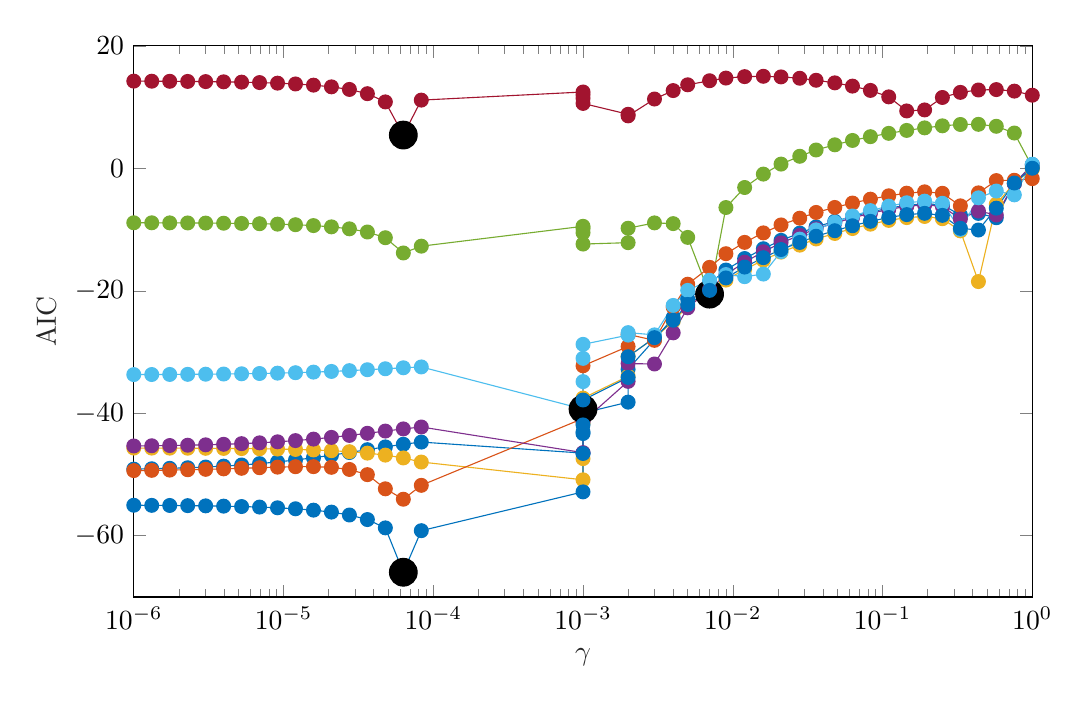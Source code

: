 % This file was created by matlab2tikz.
%
\definecolor{mycolor1}{rgb}{0.0,0.447,0.741}%
\definecolor{mycolor2}{rgb}{0.929,0.694,0.125}%
\definecolor{mycolor3}{rgb}{0.466,0.674,0.188}%
\definecolor{mycolor4}{rgb}{0.635,0.078,0.184}%
\definecolor{mycolor5}{rgb}{0.85,0.325,0.098}%
\definecolor{mycolor6}{rgb}{0.494,0.184,0.556}%
\definecolor{mycolor7}{rgb}{0.301,0.745,0.933}%
%
\begin{tikzpicture}

\begin{axis}[%
width=11.411cm,
height=7cm,
at={(0cm,0cm)},
scale only axis,
xmode=log,
xmin=1e-06,
xmax=1,
xminorticks=true,
xlabel style={font=\color{white!15!black}},
xlabel={$\gamma$},
ymin=-70,
ymax=20,
ylabel style={font=\color{white!15!black}},
ylabel={AIC},
axis background/.style={fill=white}
]
\addplot [color=mycolor1, mark size=2.5pt, mark=*, mark options={solid, fill=mycolor1, mycolor1}, forget plot]
  table[row sep=crcr]{%
1e-06	-49.117\\
1.318e-06	-49.061\\
1.738e-06	-48.989\\
2.291e-06	-48.896\\
3.02e-06	-48.778\\
3.981e-06	-48.629\\
5.248e-06	-48.445\\
6.918e-06	-48.22\\
9.12e-06	-47.949\\
1.202e-05	-47.63\\
1.585e-05	-47.264\\
2.089e-05	-46.854\\
2.754e-05	-46.41\\
3.631e-05	-45.947\\
4.786e-05	-45.487\\
6.31e-05	-45.06\\
8.318e-05	-44.704\\
0.0	-44.468\\
0.0	-44.418\\
0.0	-44.656\\
0.0	-45.384\\
0.0	-47.219\\
0.0	-56.598\\
0.001	-46.507\\
0.001	-43.31\\
0.001	-43.045\\
0.001	-39.959\\
0.002	-38.185\\
0.002	-32.805\\
0.003	-27.98\\
0.004	-24.365\\
0.005	-21.361\\
0.007	-18.801\\
0.009	-16.608\\
0.012	-14.734\\
0.016	-13.133\\
0.021	-11.764\\
0.028	-10.587\\
0.036	-9.563\\
0.048	-8.661\\
0.063	-7.856\\
0.083	-7.138\\
0.11	-6.517\\
0.145	-6.031\\
0.191	-5.772\\
0.251	-5.977\\
0.331	-7.634\\
0.437	-7.369\\
0.575	-8.071\\
0.759	-2.497\\
1	0.604\\
};
\addplot [color=black, draw=none, mark size=5.0pt, mark=*, mark options={solid, fill=black, black}, forget plot]
  table[row sep=crcr]{%
0.0	-56.598\\
};
\addplot [color=mycolor2, mark size=2.5pt, mark=*, mark options={solid, fill=mycolor2, mycolor2}, forget plot]
  table[row sep=crcr]{%
1e-06	-45.683\\
1.318e-06	-45.689\\
1.738e-06	-45.697\\
2.291e-06	-45.707\\
3.02e-06	-45.721\\
3.981e-06	-45.74\\
5.248e-06	-45.765\\
6.918e-06	-45.799\\
9.12e-06	-45.844\\
1.202e-05	-45.907\\
1.585e-05	-45.992\\
2.089e-05	-46.111\\
2.754e-05	-46.275\\
3.631e-05	-46.506\\
4.786e-05	-46.831\\
6.31e-05	-47.295\\
8.318e-05	-47.965\\
0.0	-48.961\\
0.0	-50.537\\
0.0	-53.492\\
0.0	-60.578\\
0.0	-54.513\\
0.0	-57.452\\
0.001	-50.863\\
0.001	-47.4\\
0.001	-41.641\\
0.001	-37.528\\
0.002	-33.959\\
0.002	-30.711\\
0.003	-27.72\\
0.004	-24.974\\
0.005	-22.476\\
0.007	-20.234\\
0.009	-18.249\\
0.012	-16.51\\
0.016	-14.998\\
0.021	-13.687\\
0.028	-12.545\\
0.036	-11.539\\
0.048	-10.643\\
0.063	-9.839\\
0.083	-9.122\\
0.11	-8.509\\
0.145	-8.051\\
0.191	-7.863\\
0.251	-8.231\\
0.331	-10.215\\
0.437	-18.497\\
0.575	-5.861\\
0.759	-2.388\\
1	-0.16\\
};
\addplot [color=black, draw=none, mark size=5.0pt, mark=*, mark options={solid, fill=black, black}, forget plot]
  table[row sep=crcr]{%
0.0	-60.578\\
};
\addplot [color=mycolor3, mark size=2.5pt, mark=*, mark options={solid, fill=mycolor3, mycolor3}, forget plot]
  table[row sep=crcr]{%
1e-06	-8.895\\
1.318e-06	-8.902\\
1.738e-06	-8.912\\
2.291e-06	-8.925\\
3.02e-06	-8.943\\
3.981e-06	-8.968\\
5.248e-06	-9.002\\
6.918e-06	-9.05\\
9.12e-06	-9.117\\
1.202e-05	-9.213\\
1.585e-05	-9.354\\
2.089e-05	-9.563\\
2.754e-05	-9.884\\
3.631e-05	-10.402\\
4.786e-05	-11.337\\
6.31e-05	-13.826\\
8.318e-05	-12.716\\
0.0	-10.815\\
0.0	-9.944\\
0.0	-9.473\\
0.0	-9.246\\
0.0	-9.191\\
0.0	-9.27\\
0.001	-9.472\\
0.001	-9.834\\
0.001	-10.523\\
0.001	-12.372\\
0.002	-12.143\\
0.002	-9.784\\
0.003	-8.914\\
0.004	-9.034\\
0.005	-11.283\\
0.007	-20.55\\
0.009	-6.405\\
0.012	-3.136\\
0.016	-0.948\\
0.021	0.687\\
0.028	1.963\\
0.036	2.989\\
0.048	3.834\\
0.063	4.547\\
0.083	5.162\\
0.11	5.704\\
0.145	6.183\\
0.191	6.599\\
0.251	6.935\\
0.331	7.153\\
0.437	7.179\\
0.575	6.86\\
0.759	5.757\\
1	0.236\\
};
\addplot [color=black, draw=none, mark size=5.0pt, mark=*, mark options={solid, fill=black, black}, forget plot]
  table[row sep=crcr]{%
0.007	-20.55\\
};
\addplot [color=mycolor4, mark size=2.5pt, mark=*, mark options={solid, fill=mycolor4, mycolor4}, forget plot]
  table[row sep=crcr]{%
1e-06	14.232\\
1.318e-06	14.22\\
1.738e-06	14.205\\
2.291e-06	14.184\\
3.02e-06	14.156\\
3.981e-06	14.119\\
5.248e-06	14.068\\
6.918e-06	13.999\\
9.12e-06	13.903\\
1.202e-05	13.769\\
1.585e-05	13.578\\
2.089e-05	13.298\\
2.754e-05	12.875\\
3.631e-05	12.184\\
4.786e-05	10.841\\
6.31e-05	5.427\\
8.318e-05	11.133\\
0.0	12.369\\
0.0	12.969\\
0.0	13.236\\
0.0	13.271\\
0.0	13.127\\
0.0	12.846\\
0.001	12.461\\
0.001	11.99\\
0.001	11.414\\
0.001	10.593\\
0.002	8.821\\
0.002	8.563\\
0.003	11.311\\
0.004	12.691\\
0.005	13.633\\
0.007	14.297\\
0.009	14.732\\
0.012	14.966\\
0.016	15.022\\
0.021	14.925\\
0.028	14.702\\
0.036	14.373\\
0.048	13.95\\
0.063	13.418\\
0.083	12.717\\
0.11	11.663\\
0.145	9.366\\
0.191	9.53\\
0.251	11.562\\
0.331	12.399\\
0.437	12.786\\
0.575	12.853\\
0.759	12.6\\
1	11.932\\
};
\addplot [color=black, draw=none, mark size=5.0pt, mark=*, mark options={solid, fill=black, black}, forget plot]
  table[row sep=crcr]{%
6.31e-05	5.427\\
};
\addplot [color=mycolor5, mark size=2.5pt, mark=*, mark options={solid, fill=mycolor5, mycolor5}, forget plot]
  table[row sep=crcr]{%
1e-06	-49.359\\
1.318e-06	-49.323\\
1.738e-06	-49.279\\
2.291e-06	-49.223\\
3.02e-06	-49.156\\
3.981e-06	-49.076\\
5.248e-06	-48.986\\
6.918e-06	-48.89\\
9.12e-06	-48.797\\
1.202e-05	-48.728\\
1.585e-05	-48.718\\
2.089e-05	-48.827\\
2.754e-05	-49.174\\
3.631e-05	-50.022\\
4.786e-05	-52.335\\
6.31e-05	-54.037\\
8.318e-05	-51.767\\
0.0	-48.144\\
0.0	-46.693\\
0.0	-46.627\\
0.0	-48.761\\
0.0	-61.576\\
0.0	-45.884\\
0.001	-40.848\\
0.001	-38.487\\
0.001	-38.503\\
0.001	-32.25\\
0.002	-29.088\\
0.002	-27.123\\
0.003	-28.094\\
0.004	-22.672\\
0.005	-18.929\\
0.007	-16.175\\
0.009	-13.945\\
0.012	-12.095\\
0.016	-10.547\\
0.021	-9.248\\
0.028	-8.149\\
0.036	-7.209\\
0.048	-6.394\\
0.063	-5.675\\
0.083	-5.04\\
0.11	-4.492\\
0.145	-4.063\\
0.191	-3.843\\
0.251	-4.081\\
0.331	-6.131\\
0.437	-4.011\\
0.575	-2.006\\
0.759	-1.953\\
1	-1.688\\
};
\addplot [color=black, draw=none, mark size=5.0pt, mark=*, mark options={solid, fill=black, black}, forget plot]
  table[row sep=crcr]{%
0.0	-61.576\\
};
\addplot [color=mycolor6, mark size=2.5pt, mark=*, mark options={solid, fill=mycolor6, mycolor6}, forget plot]
  table[row sep=crcr]{%
1e-06	-45.336\\
1.318e-06	-45.306\\
1.738e-06	-45.267\\
2.291e-06	-45.217\\
3.02e-06	-45.151\\
3.981e-06	-45.068\\
5.248e-06	-44.962\\
6.918e-06	-44.828\\
9.12e-06	-44.663\\
1.202e-05	-44.461\\
1.585e-05	-44.22\\
2.089e-05	-43.938\\
2.754e-05	-43.62\\
3.631e-05	-43.271\\
4.786e-05	-42.908\\
6.31e-05	-42.554\\
8.318e-05	-42.241\\
0.0	-42.013\\
0.0	-41.933\\
0.0	-42.092\\
0.0	-42.665\\
0.0	-44.148\\
0.0	-51.313\\
0.001	-46.431\\
0.001	-41.186\\
0.001	-39.117\\
0.001	-41.336\\
0.002	-34.791\\
0.002	-31.886\\
0.003	-31.953\\
0.004	-26.867\\
0.005	-22.782\\
0.007	-19.787\\
0.009	-17.356\\
0.012	-15.332\\
0.016	-13.628\\
0.021	-12.184\\
0.028	-10.948\\
0.036	-9.878\\
0.048	-8.936\\
0.063	-8.1\\
0.083	-7.357\\
0.11	-6.718\\
0.145	-6.223\\
0.191	-5.971\\
0.251	-6.226\\
0.331	-8.275\\
0.437	-6.978\\
0.575	-7.63\\
0.759	-2.533\\
1	0.586\\
};
\addplot [color=black, draw=none, mark size=5.0pt, mark=*, mark options={solid, fill=black, black}, forget plot]
  table[row sep=crcr]{%
0.0	-51.313\\
};
\addplot [color=mycolor7, mark size=2.5pt, mark=*, mark options={solid, fill=mycolor7, mycolor7}, forget plot]
  table[row sep=crcr]{%
1e-06	-33.683\\
1.318e-06	-33.673\\
1.738e-06	-33.66\\
2.291e-06	-33.643\\
3.02e-06	-33.621\\
3.981e-06	-33.592\\
5.248e-06	-33.555\\
6.918e-06	-33.508\\
9.12e-06	-33.448\\
1.202e-05	-33.374\\
1.585e-05	-33.281\\
2.089e-05	-33.17\\
2.754e-05	-33.04\\
3.631e-05	-32.892\\
4.786e-05	-32.733\\
6.31e-05	-32.574\\
8.318e-05	-32.435\\
0.0	-32.344\\
0.0	-32.342\\
0.0	-32.493\\
0.0	-32.899\\
0.0	-33.786\\
0.0	-35.915\\
0.001	-39.315\\
0.001	-34.828\\
0.001	-31.036\\
0.001	-28.747\\
0.002	-27.243\\
0.002	-26.836\\
0.003	-27.198\\
0.004	-22.394\\
0.005	-19.934\\
0.007	-18.28\\
0.009	-17.348\\
0.012	-17.699\\
0.016	-17.271\\
0.021	-13.602\\
0.028	-11.564\\
0.036	-10.046\\
0.048	-8.819\\
0.063	-7.787\\
0.083	-6.91\\
0.11	-6.179\\
0.145	-5.628\\
0.191	-5.363\\
0.251	-5.716\\
0.331	-9.976\\
0.437	-4.818\\
0.575	-3.713\\
0.759	-4.34\\
1	0.667\\
};
\addplot [color=black, draw=none, mark size=5.0pt, mark=*, mark options={solid, fill=black, black}, forget plot]
  table[row sep=crcr]{%
0.001	-39.315\\
};
\addplot [color=mycolor1, mark size=2.5pt, mark=*, mark options={solid, fill=mycolor1, mycolor1}, forget plot]
  table[row sep=crcr]{%
1e-06	-55.021\\
1.318e-06	-55.036\\
1.738e-06	-55.056\\
2.291e-06	-55.083\\
3.02e-06	-55.118\\
3.981e-06	-55.166\\
5.248e-06	-55.23\\
6.918e-06	-55.316\\
9.12e-06	-55.434\\
1.202e-05	-55.595\\
1.585e-05	-55.819\\
2.089e-05	-56.139\\
2.754e-05	-56.612\\
3.631e-05	-57.355\\
4.786e-05	-58.716\\
6.31e-05	-65.961\\
8.318e-05	-59.171\\
0.0	-58.232\\
0.0	-58.337\\
0.0	-60.109\\
0.0	-59.536\\
0.0	-58.375\\
0.0	-58.81\\
0.001	-52.837\\
0.001	-46.571\\
0.001	-41.899\\
0.001	-37.836\\
0.002	-34.152\\
0.002	-30.768\\
0.003	-27.655\\
0.004	-24.81\\
0.005	-22.235\\
0.007	-19.933\\
0.009	-17.903\\
0.012	-16.131\\
0.016	-14.595\\
0.021	-13.265\\
0.028	-12.11\\
0.036	-11.095\\
0.048	-10.192\\
0.063	-9.381\\
0.083	-8.658\\
0.11	-8.036\\
0.145	-7.564\\
0.191	-7.354\\
0.251	-7.69\\
0.331	-9.8\\
0.437	-10.079\\
0.575	-6.508\\
0.759	-2.404\\
1	0.009\\
};
\addplot [color=black, draw=none, mark size=5.0pt, mark=*, mark options={solid, fill=black, black}, forget plot]
  table[row sep=crcr]{%
6.31e-05	-65.961\\
};
\end{axis}
\end{tikzpicture}%
